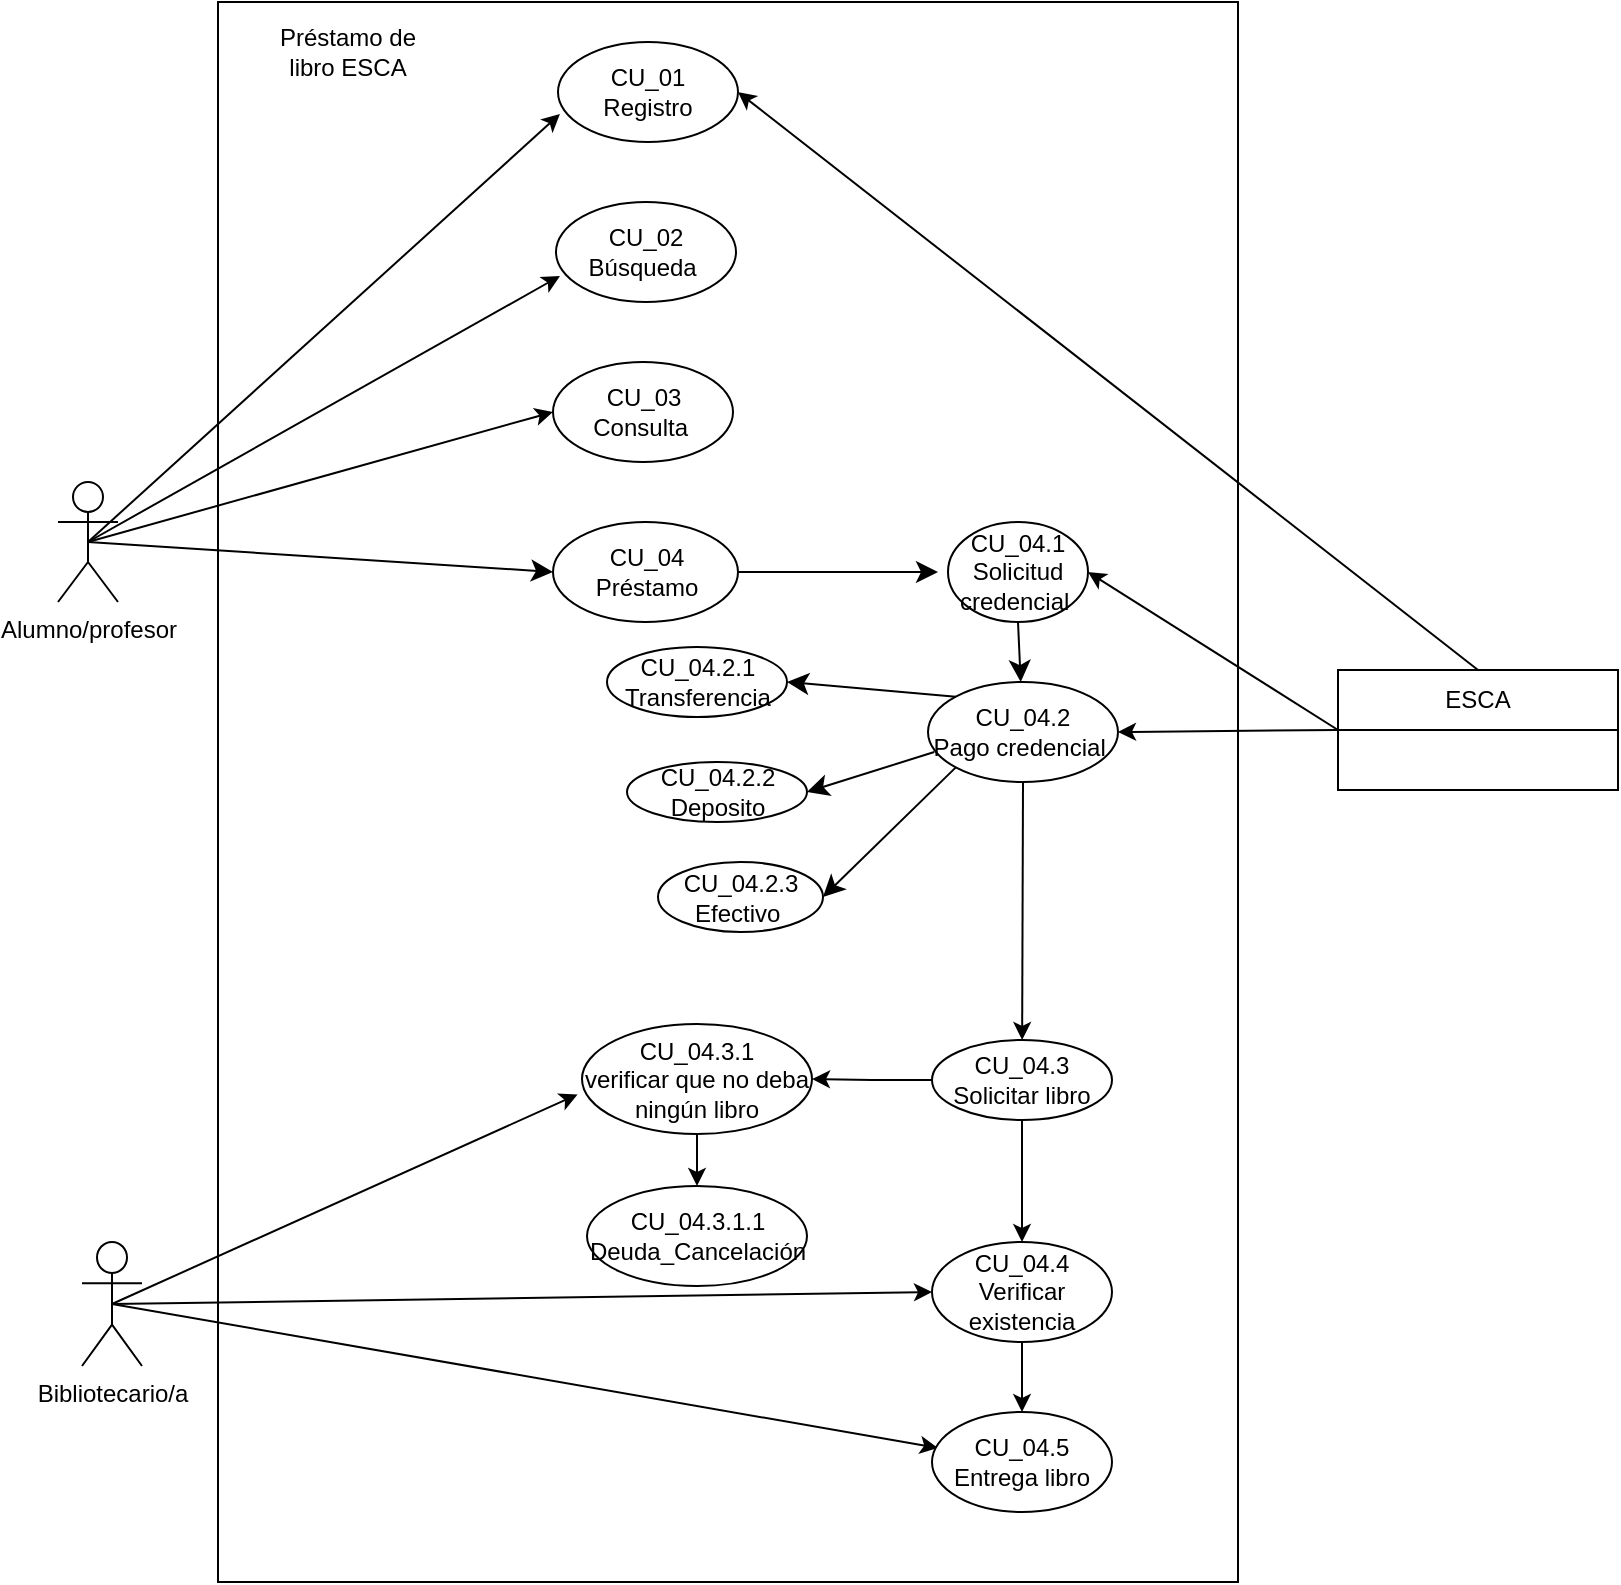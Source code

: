 <mxfile version="23.1.5" type="google">
  <diagram name="Página-1" id="GNlgmSKUoowvMTSkNKpR">
    <mxGraphModel grid="1" page="1" gridSize="10" guides="1" tooltips="1" connect="1" arrows="1" fold="1" pageScale="1" pageWidth="827" pageHeight="1169" math="0" shadow="0">
      <root>
        <mxCell id="0" />
        <mxCell id="1" parent="0" />
        <mxCell id="R-N6SUAKPlTi_x2wAUdS-14" value="" style="rounded=0;whiteSpace=wrap;html=1;" vertex="1" parent="1">
          <mxGeometry x="200" y="60" width="510" height="790" as="geometry" />
        </mxCell>
        <mxCell id="Z1wZbVjD5RR9gYuOEvUQ-3" value="Bibliotecario/a" style="shape=umlActor;verticalLabelPosition=bottom;verticalAlign=top;html=1;outlineConnect=0;" vertex="1" parent="1">
          <mxGeometry x="132" y="680" width="30" height="62" as="geometry" />
        </mxCell>
        <mxCell id="wfG8KlZcsOZVl68m_aUq-15" value="" style="edgeStyle=none;curved=1;rounded=0;orthogonalLoop=1;jettySize=auto;html=1;fontSize=12;startSize=8;endSize=8;entryX=0;entryY=0.5;entryDx=0;entryDy=0;exitX=0.5;exitY=0.5;exitDx=0;exitDy=0;exitPerimeter=0;" edge="1" parent="1" source="Z1wZbVjD5RR9gYuOEvUQ-5" target="R-N6SUAKPlTi_x2wAUdS-1">
          <mxGeometry relative="1" as="geometry">
            <mxPoint x="372.981" y="354.47" as="targetPoint" />
          </mxGeometry>
        </mxCell>
        <mxCell id="Z1wZbVjD5RR9gYuOEvUQ-5" value="Alumno/profesor" style="shape=umlActor;verticalLabelPosition=bottom;verticalAlign=top;html=1;outlineConnect=0;" vertex="1" parent="1">
          <mxGeometry x="120" y="300" width="30" height="60" as="geometry" />
        </mxCell>
        <mxCell id="Z1wZbVjD5RR9gYuOEvUQ-12" value="" style="endArrow=classic;html=1;rounded=0;entryX=0.011;entryY=0.72;entryDx=0;entryDy=0;entryPerimeter=0;exitX=0.5;exitY=0.5;exitDx=0;exitDy=0;exitPerimeter=0;" edge="1" parent="1" source="Z1wZbVjD5RR9gYuOEvUQ-5" target="Z1wZbVjD5RR9gYuOEvUQ-16">
          <mxGeometry width="50" height="50" relative="1" as="geometry">
            <mxPoint x="220" y="410" as="sourcePoint" />
            <mxPoint x="260" y="300" as="targetPoint" />
          </mxGeometry>
        </mxCell>
        <mxCell id="Z1wZbVjD5RR9gYuOEvUQ-16" value="CU_01&lt;br&gt;Registro" style="ellipse;whiteSpace=wrap;html=1;" vertex="1" parent="1">
          <mxGeometry x="370" y="80" width="90" height="50" as="geometry" />
        </mxCell>
        <mxCell id="Z1wZbVjD5RR9gYuOEvUQ-17" value="CU_02&lt;br&gt;Búsqueda&amp;nbsp;" style="ellipse;whiteSpace=wrap;html=1;" vertex="1" parent="1">
          <mxGeometry x="369" y="160" width="90" height="50" as="geometry" />
        </mxCell>
        <mxCell id="Z1wZbVjD5RR9gYuOEvUQ-18" value="CU_03&lt;br&gt;Consulta&amp;nbsp;" style="ellipse;whiteSpace=wrap;html=1;" vertex="1" parent="1">
          <mxGeometry x="367.5" y="240" width="90" height="50" as="geometry" />
        </mxCell>
        <mxCell id="Z1wZbVjD5RR9gYuOEvUQ-24" value="" style="endArrow=classic;html=1;rounded=0;entryX=0.022;entryY=0.74;entryDx=0;entryDy=0;entryPerimeter=0;exitX=0.5;exitY=0.5;exitDx=0;exitDy=0;exitPerimeter=0;" edge="1" parent="1" source="Z1wZbVjD5RR9gYuOEvUQ-5" target="Z1wZbVjD5RR9gYuOEvUQ-17">
          <mxGeometry width="50" height="50" relative="1" as="geometry">
            <mxPoint x="220" y="410" as="sourcePoint" />
            <mxPoint x="270" y="360" as="targetPoint" />
          </mxGeometry>
        </mxCell>
        <mxCell id="Z1wZbVjD5RR9gYuOEvUQ-25" value="" style="endArrow=classic;html=1;rounded=0;entryX=0;entryY=0.5;entryDx=0;entryDy=0;exitX=0.5;exitY=0.5;exitDx=0;exitDy=0;exitPerimeter=0;" edge="1" parent="1" source="Z1wZbVjD5RR9gYuOEvUQ-5" target="Z1wZbVjD5RR9gYuOEvUQ-18">
          <mxGeometry width="50" height="50" relative="1" as="geometry">
            <mxPoint x="220" y="410" as="sourcePoint" />
            <mxPoint x="270" y="360" as="targetPoint" />
          </mxGeometry>
        </mxCell>
        <mxCell id="Z1wZbVjD5RR9gYuOEvUQ-26" value="" style="endArrow=classic;html=1;rounded=0;entryX=-0.019;entryY=0.64;entryDx=0;entryDy=0;exitX=0.5;exitY=0.5;exitDx=0;exitDy=0;exitPerimeter=0;entryPerimeter=0;" edge="1" parent="1" source="Z1wZbVjD5RR9gYuOEvUQ-3" target="R-N6SUAKPlTi_x2wAUdS-3">
          <mxGeometry width="50" height="50" relative="1" as="geometry">
            <mxPoint x="162" y="860" as="sourcePoint" />
            <mxPoint x="462" y="782" as="targetPoint" />
          </mxGeometry>
        </mxCell>
        <mxCell id="Z1wZbVjD5RR9gYuOEvUQ-29" value="" style="endArrow=classic;html=1;rounded=0;entryX=0;entryY=0.5;entryDx=0;entryDy=0;exitX=0.5;exitY=0.5;exitDx=0;exitDy=0;exitPerimeter=0;" edge="1" parent="1" source="Z1wZbVjD5RR9gYuOEvUQ-3" target="Z1wZbVjD5RR9gYuOEvUQ-35">
          <mxGeometry width="50" height="50" relative="1" as="geometry">
            <mxPoint x="162" y="875" as="sourcePoint" />
            <mxPoint x="462" y="808" as="targetPoint" />
          </mxGeometry>
        </mxCell>
        <mxCell id="Z1wZbVjD5RR9gYuOEvUQ-31" value="" style="endArrow=classic;html=1;rounded=0;entryX=0.033;entryY=0.36;entryDx=0;entryDy=0;entryPerimeter=0;exitX=0.5;exitY=0.5;exitDx=0;exitDy=0;exitPerimeter=0;" edge="1" parent="1" source="Z1wZbVjD5RR9gYuOEvUQ-3" target="Z1wZbVjD5RR9gYuOEvUQ-38">
          <mxGeometry width="50" height="50" relative="1" as="geometry">
            <mxPoint x="652" y="960" as="sourcePoint" />
            <mxPoint x="592" y="988" as="targetPoint" />
          </mxGeometry>
        </mxCell>
        <mxCell id="Z1wZbVjD5RR9gYuOEvUQ-32" value="CU_04.1&lt;br&gt;Solicitud credencial&amp;nbsp;" style="ellipse;whiteSpace=wrap;html=1;" vertex="1" parent="1">
          <mxGeometry x="565" y="320" width="70" height="50" as="geometry" />
        </mxCell>
        <mxCell id="Z1wZbVjD5RR9gYuOEvUQ-33" value="CU_04.2&lt;br&gt;Pago credencial&amp;nbsp;" style="ellipse;whiteSpace=wrap;html=1;" vertex="1" parent="1">
          <mxGeometry x="555" y="400" width="95" height="50" as="geometry" />
        </mxCell>
        <mxCell id="R-N6SUAKPlTi_x2wAUdS-4" value="" style="edgeStyle=orthogonalEdgeStyle;rounded=0;orthogonalLoop=1;jettySize=auto;html=1;" edge="1" parent="1" source="Z1wZbVjD5RR9gYuOEvUQ-34" target="R-N6SUAKPlTi_x2wAUdS-3">
          <mxGeometry relative="1" as="geometry" />
        </mxCell>
        <mxCell id="Z1wZbVjD5RR9gYuOEvUQ-34" value="CU_04.3&lt;br&gt;Solicitar libro" style="ellipse;whiteSpace=wrap;html=1;" vertex="1" parent="1">
          <mxGeometry x="557" y="579" width="90" height="40" as="geometry" />
        </mxCell>
        <mxCell id="Z1wZbVjD5RR9gYuOEvUQ-35" value="CU_04.4&lt;br&gt;Verificar existencia" style="ellipse;whiteSpace=wrap;html=1;" vertex="1" parent="1">
          <mxGeometry x="557" y="680" width="90" height="50" as="geometry" />
        </mxCell>
        <mxCell id="Z1wZbVjD5RR9gYuOEvUQ-38" value="CU_04.5&lt;br&gt;Entrega libro" style="ellipse;whiteSpace=wrap;html=1;" vertex="1" parent="1">
          <mxGeometry x="557" y="765" width="90" height="50" as="geometry" />
        </mxCell>
        <mxCell id="Z1wZbVjD5RR9gYuOEvUQ-44" value="" style="endArrow=classic;html=1;rounded=0;exitX=0.5;exitY=1;exitDx=0;exitDy=0;" edge="1" parent="1" source="Z1wZbVjD5RR9gYuOEvUQ-33" target="Z1wZbVjD5RR9gYuOEvUQ-34">
          <mxGeometry width="50" height="50" relative="1" as="geometry">
            <mxPoint x="620" y="360" as="sourcePoint" />
            <mxPoint x="605" y="390" as="targetPoint" />
          </mxGeometry>
        </mxCell>
        <mxCell id="Z1wZbVjD5RR9gYuOEvUQ-46" value="" style="endArrow=classic;html=1;rounded=0;entryX=0.5;entryY=0;entryDx=0;entryDy=0;exitX=0.5;exitY=1;exitDx=0;exitDy=0;" edge="1" parent="1" source="Z1wZbVjD5RR9gYuOEvUQ-35" target="Z1wZbVjD5RR9gYuOEvUQ-38">
          <mxGeometry width="50" height="50" relative="1" as="geometry">
            <mxPoint x="407" y="615" as="sourcePoint" />
            <mxPoint x="442" y="685" as="targetPoint" />
          </mxGeometry>
        </mxCell>
        <mxCell id="wfG8KlZcsOZVl68m_aUq-4" value="" style="endArrow=classic;html=1;rounded=0;fontSize=12;startSize=8;endSize=8;exitX=1;exitY=0.5;exitDx=0;exitDy=0;" edge="1" parent="1">
          <mxGeometry width="50" height="50" relative="1" as="geometry">
            <mxPoint x="450" y="345" as="sourcePoint" />
            <mxPoint x="560" y="345" as="targetPoint" />
            <Array as="points" />
          </mxGeometry>
        </mxCell>
        <mxCell id="wfG8KlZcsOZVl68m_aUq-9" value="" style="edgeStyle=none;curved=1;rounded=0;orthogonalLoop=1;jettySize=auto;html=1;fontSize=12;startSize=8;endSize=8;exitX=0.033;exitY=0.7;exitDx=0;exitDy=0;exitPerimeter=0;entryX=1;entryY=0.5;entryDx=0;entryDy=0;" edge="1" parent="1" source="Z1wZbVjD5RR9gYuOEvUQ-33" target="wfG8KlZcsOZVl68m_aUq-10">
          <mxGeometry relative="1" as="geometry">
            <mxPoint x="577.979" y="77.174" as="sourcePoint" />
            <mxPoint x="540.455" y="132.821" as="targetPoint" />
          </mxGeometry>
        </mxCell>
        <mxCell id="wfG8KlZcsOZVl68m_aUq-11" value="" style="edgeStyle=none;curved=1;rounded=0;orthogonalLoop=1;jettySize=auto;html=1;fontSize=12;startSize=8;endSize=8;exitX=0;exitY=0;exitDx=0;exitDy=0;entryX=1;entryY=0.5;entryDx=0;entryDy=0;" edge="1" parent="1" source="Z1wZbVjD5RR9gYuOEvUQ-33" target="wfG8KlZcsOZVl68m_aUq-8">
          <mxGeometry relative="1" as="geometry">
            <mxPoint x="321.5" y="515" as="sourcePoint" />
            <mxPoint x="367.5" y="515" as="targetPoint" />
          </mxGeometry>
        </mxCell>
        <mxCell id="wfG8KlZcsOZVl68m_aUq-12" style="edgeStyle=none;curved=1;rounded=0;orthogonalLoop=1;jettySize=auto;html=1;fontSize=12;startSize=8;endSize=8;entryX=1;entryY=0.5;entryDx=0;entryDy=0;exitX=0;exitY=1;exitDx=0;exitDy=0;" edge="1" parent="1" source="Z1wZbVjD5RR9gYuOEvUQ-33" target="wfG8KlZcsOZVl68m_aUq-13">
          <mxGeometry relative="1" as="geometry">
            <mxPoint x="609.98" y="192.1" as="targetPoint" />
            <mxPoint x="550.002" y="144.996" as="sourcePoint" />
          </mxGeometry>
        </mxCell>
        <mxCell id="wfG8KlZcsOZVl68m_aUq-8" value="CU_04.2.1&lt;br&gt;Transferencia" style="ellipse;whiteSpace=wrap;html=1;" vertex="1" parent="1">
          <mxGeometry x="394.5" y="382.5" width="90" height="35" as="geometry" />
        </mxCell>
        <mxCell id="wfG8KlZcsOZVl68m_aUq-10" value="CU_04.2.2&lt;br&gt;Deposito" style="ellipse;whiteSpace=wrap;html=1;" vertex="1" parent="1">
          <mxGeometry x="404.5" y="440" width="90" height="30" as="geometry" />
        </mxCell>
        <mxCell id="wfG8KlZcsOZVl68m_aUq-13" value="CU_04.2.3 Efectivo&amp;nbsp;" style="ellipse;whiteSpace=wrap;html=1;" vertex="1" parent="1">
          <mxGeometry x="420" y="490" width="82.5" height="35" as="geometry" />
        </mxCell>
        <mxCell id="wfG8KlZcsOZVl68m_aUq-18" value="" style="endArrow=classic;html=1;rounded=0;fontSize=12;startSize=8;endSize=8;exitX=0.5;exitY=1;exitDx=0;exitDy=0;" edge="1" parent="1" source="Z1wZbVjD5RR9gYuOEvUQ-32" target="Z1wZbVjD5RR9gYuOEvUQ-33">
          <mxGeometry width="50" height="50" relative="1" as="geometry">
            <mxPoint x="520" y="310" as="sourcePoint" />
            <mxPoint x="610" y="310" as="targetPoint" />
          </mxGeometry>
        </mxCell>
        <mxCell id="R-N6SUAKPlTi_x2wAUdS-1" value="CU_04&lt;br&gt;Préstamo" style="ellipse;whiteSpace=wrap;html=1;" vertex="1" parent="1">
          <mxGeometry x="367.5" y="320" width="92.5" height="50" as="geometry" />
        </mxCell>
        <mxCell id="R-N6SUAKPlTi_x2wAUdS-2" value="" style="endArrow=classic;html=1;rounded=0;exitX=0.5;exitY=1;exitDx=0;exitDy=0;entryX=0.5;entryY=0;entryDx=0;entryDy=0;" edge="1" parent="1" source="Z1wZbVjD5RR9gYuOEvUQ-34" target="Z1wZbVjD5RR9gYuOEvUQ-35">
          <mxGeometry width="50" height="50" relative="1" as="geometry">
            <mxPoint x="792" y="689" as="sourcePoint" />
            <mxPoint x="842" y="639" as="targetPoint" />
          </mxGeometry>
        </mxCell>
        <mxCell id="R-N6SUAKPlTi_x2wAUdS-6" value="" style="edgeStyle=orthogonalEdgeStyle;rounded=0;orthogonalLoop=1;jettySize=auto;html=1;" edge="1" parent="1" source="R-N6SUAKPlTi_x2wAUdS-3" target="R-N6SUAKPlTi_x2wAUdS-5">
          <mxGeometry relative="1" as="geometry" />
        </mxCell>
        <mxCell id="R-N6SUAKPlTi_x2wAUdS-3" value="CU_04.3.1&lt;br&gt;verificar que no deba ningún libro" style="ellipse;whiteSpace=wrap;html=1;" vertex="1" parent="1">
          <mxGeometry x="382" y="571" width="115" height="55" as="geometry" />
        </mxCell>
        <mxCell id="R-N6SUAKPlTi_x2wAUdS-5" value="CU_04.3.1.1&lt;br&gt;Deuda_Cancelación" style="ellipse;whiteSpace=wrap;html=1;" vertex="1" parent="1">
          <mxGeometry x="384.5" y="652" width="110" height="50" as="geometry" />
        </mxCell>
        <mxCell id="R-N6SUAKPlTi_x2wAUdS-7" value="ESCA" style="swimlane;fontStyle=0;childLayout=stackLayout;horizontal=1;startSize=30;horizontalStack=0;resizeParent=1;resizeParentMax=0;resizeLast=0;collapsible=1;marginBottom=0;whiteSpace=wrap;html=1;" vertex="1" parent="1">
          <mxGeometry x="760" y="394" width="140" height="60" as="geometry" />
        </mxCell>
        <mxCell id="R-N6SUAKPlTi_x2wAUdS-11" value="" style="endArrow=classic;html=1;rounded=0;entryX=1;entryY=0.5;entryDx=0;entryDy=0;exitX=0.5;exitY=0;exitDx=0;exitDy=0;" edge="1" parent="1" source="R-N6SUAKPlTi_x2wAUdS-7" target="Z1wZbVjD5RR9gYuOEvUQ-16">
          <mxGeometry width="50" height="50" relative="1" as="geometry">
            <mxPoint x="730" y="390" as="sourcePoint" />
            <mxPoint x="780" y="340" as="targetPoint" />
          </mxGeometry>
        </mxCell>
        <mxCell id="R-N6SUAKPlTi_x2wAUdS-12" value="" style="endArrow=classic;html=1;rounded=0;entryX=1;entryY=0.5;entryDx=0;entryDy=0;exitX=0;exitY=0.5;exitDx=0;exitDy=0;" edge="1" parent="1" source="R-N6SUAKPlTi_x2wAUdS-7" target="Z1wZbVjD5RR9gYuOEvUQ-32">
          <mxGeometry width="50" height="50" relative="1" as="geometry">
            <mxPoint x="730" y="620" as="sourcePoint" />
            <mxPoint x="780" y="570" as="targetPoint" />
          </mxGeometry>
        </mxCell>
        <mxCell id="R-N6SUAKPlTi_x2wAUdS-13" value="" style="endArrow=classic;html=1;rounded=0;entryX=1;entryY=0.5;entryDx=0;entryDy=0;exitX=0;exitY=0.5;exitDx=0;exitDy=0;" edge="1" parent="1" source="R-N6SUAKPlTi_x2wAUdS-7" target="Z1wZbVjD5RR9gYuOEvUQ-33">
          <mxGeometry width="50" height="50" relative="1" as="geometry">
            <mxPoint x="680" y="540" as="sourcePoint" />
            <mxPoint x="730" y="490" as="targetPoint" />
          </mxGeometry>
        </mxCell>
        <mxCell id="w7dmiPM0uQz_uHQocuHs-1" value="Préstamo de libro ESCA" style="text;html=1;align=center;verticalAlign=middle;whiteSpace=wrap;rounded=0;" vertex="1" parent="1">
          <mxGeometry x="220" y="70" width="90" height="30" as="geometry" />
        </mxCell>
        <mxCell id="w7dmiPM0uQz_uHQocuHs-2" style="edgeStyle=orthogonalEdgeStyle;rounded=0;orthogonalLoop=1;jettySize=auto;html=1;exitX=0.5;exitY=1;exitDx=0;exitDy=0;" edge="1" parent="1" source="wfG8KlZcsOZVl68m_aUq-8" target="wfG8KlZcsOZVl68m_aUq-8">
          <mxGeometry relative="1" as="geometry" />
        </mxCell>
      </root>
    </mxGraphModel>
  </diagram>
</mxfile>
